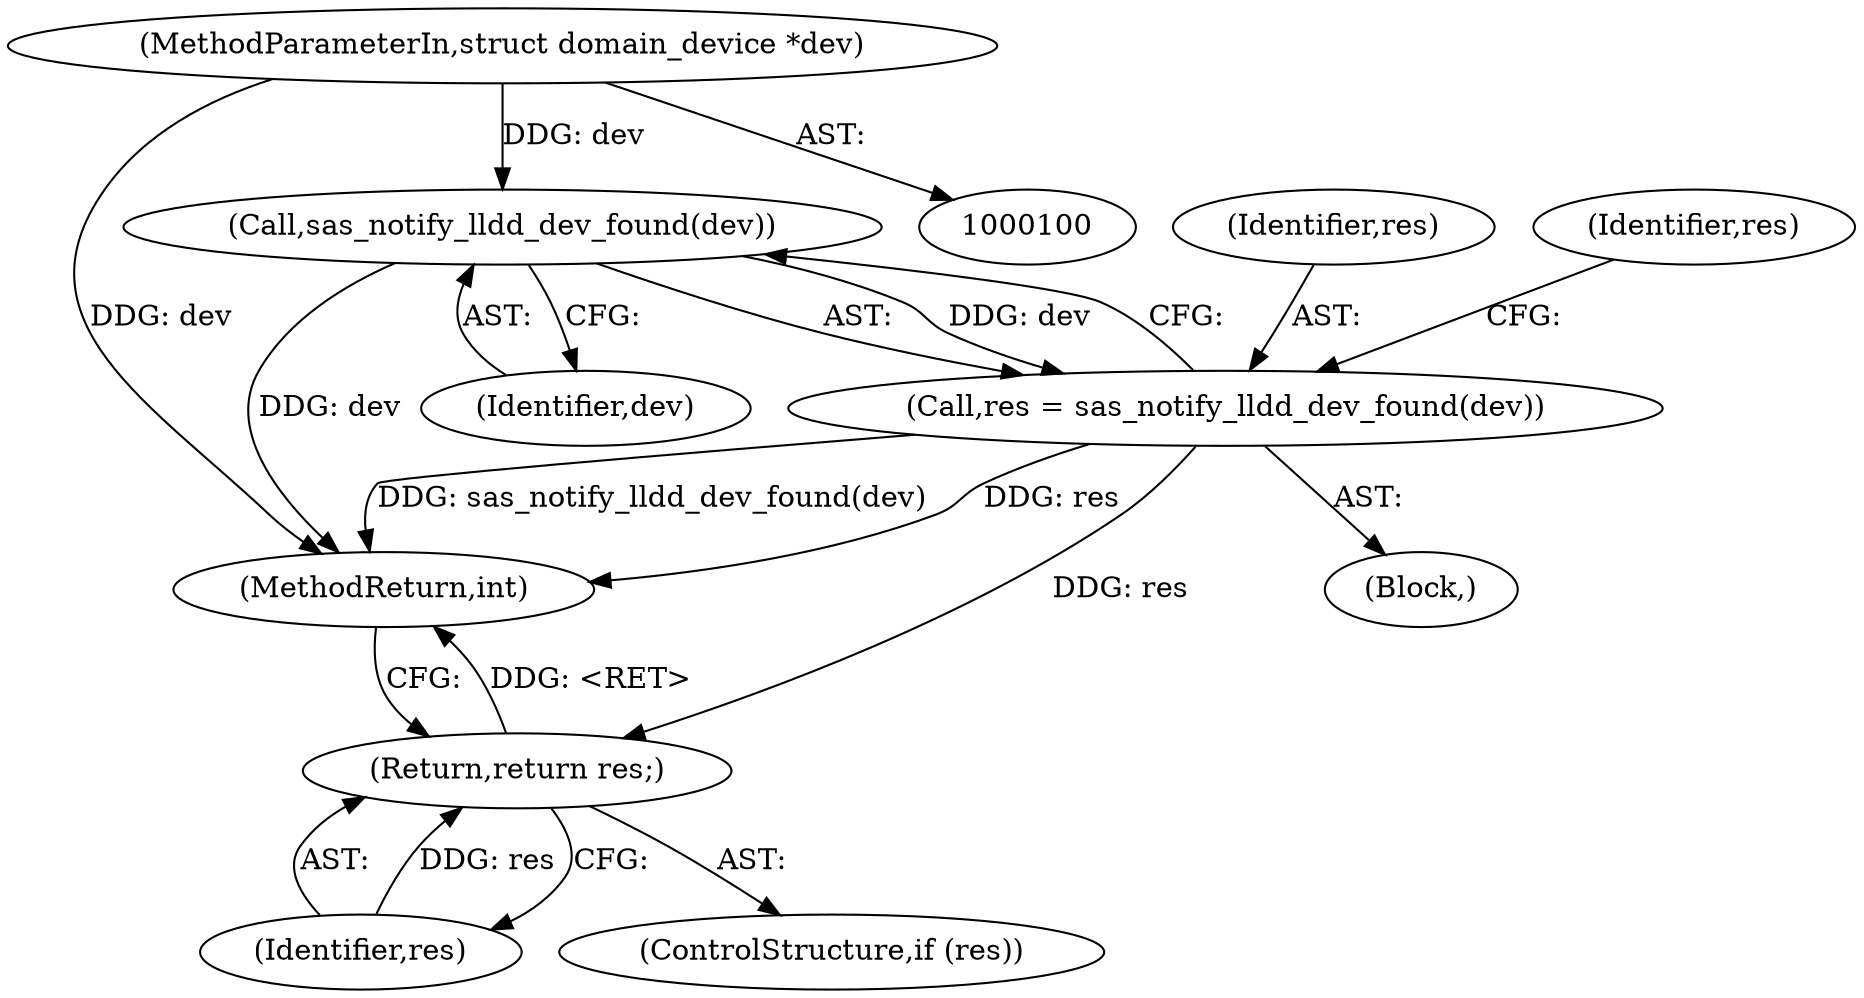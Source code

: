 digraph "0_linux_0558f33c06bb910e2879e355192227a8e8f0219d_2@pointer" {
"1000106" [label="(Call,sas_notify_lldd_dev_found(dev))"];
"1000101" [label="(MethodParameterIn,struct domain_device *dev)"];
"1000104" [label="(Call,res = sas_notify_lldd_dev_found(dev))"];
"1000110" [label="(Return,return res;)"];
"1000104" [label="(Call,res = sas_notify_lldd_dev_found(dev))"];
"1000102" [label="(Block,)"];
"1000109" [label="(Identifier,res)"];
"1000106" [label="(Call,sas_notify_lldd_dev_found(dev))"];
"1000105" [label="(Identifier,res)"];
"1000110" [label="(Return,return res;)"];
"1000111" [label="(Identifier,res)"];
"1000101" [label="(MethodParameterIn,struct domain_device *dev)"];
"1000114" [label="(MethodReturn,int)"];
"1000108" [label="(ControlStructure,if (res))"];
"1000107" [label="(Identifier,dev)"];
"1000106" -> "1000104"  [label="AST: "];
"1000106" -> "1000107"  [label="CFG: "];
"1000107" -> "1000106"  [label="AST: "];
"1000104" -> "1000106"  [label="CFG: "];
"1000106" -> "1000114"  [label="DDG: dev"];
"1000106" -> "1000104"  [label="DDG: dev"];
"1000101" -> "1000106"  [label="DDG: dev"];
"1000101" -> "1000100"  [label="AST: "];
"1000101" -> "1000114"  [label="DDG: dev"];
"1000104" -> "1000102"  [label="AST: "];
"1000105" -> "1000104"  [label="AST: "];
"1000109" -> "1000104"  [label="CFG: "];
"1000104" -> "1000114"  [label="DDG: res"];
"1000104" -> "1000114"  [label="DDG: sas_notify_lldd_dev_found(dev)"];
"1000104" -> "1000110"  [label="DDG: res"];
"1000110" -> "1000108"  [label="AST: "];
"1000110" -> "1000111"  [label="CFG: "];
"1000111" -> "1000110"  [label="AST: "];
"1000114" -> "1000110"  [label="CFG: "];
"1000110" -> "1000114"  [label="DDG: <RET>"];
"1000111" -> "1000110"  [label="DDG: res"];
}

